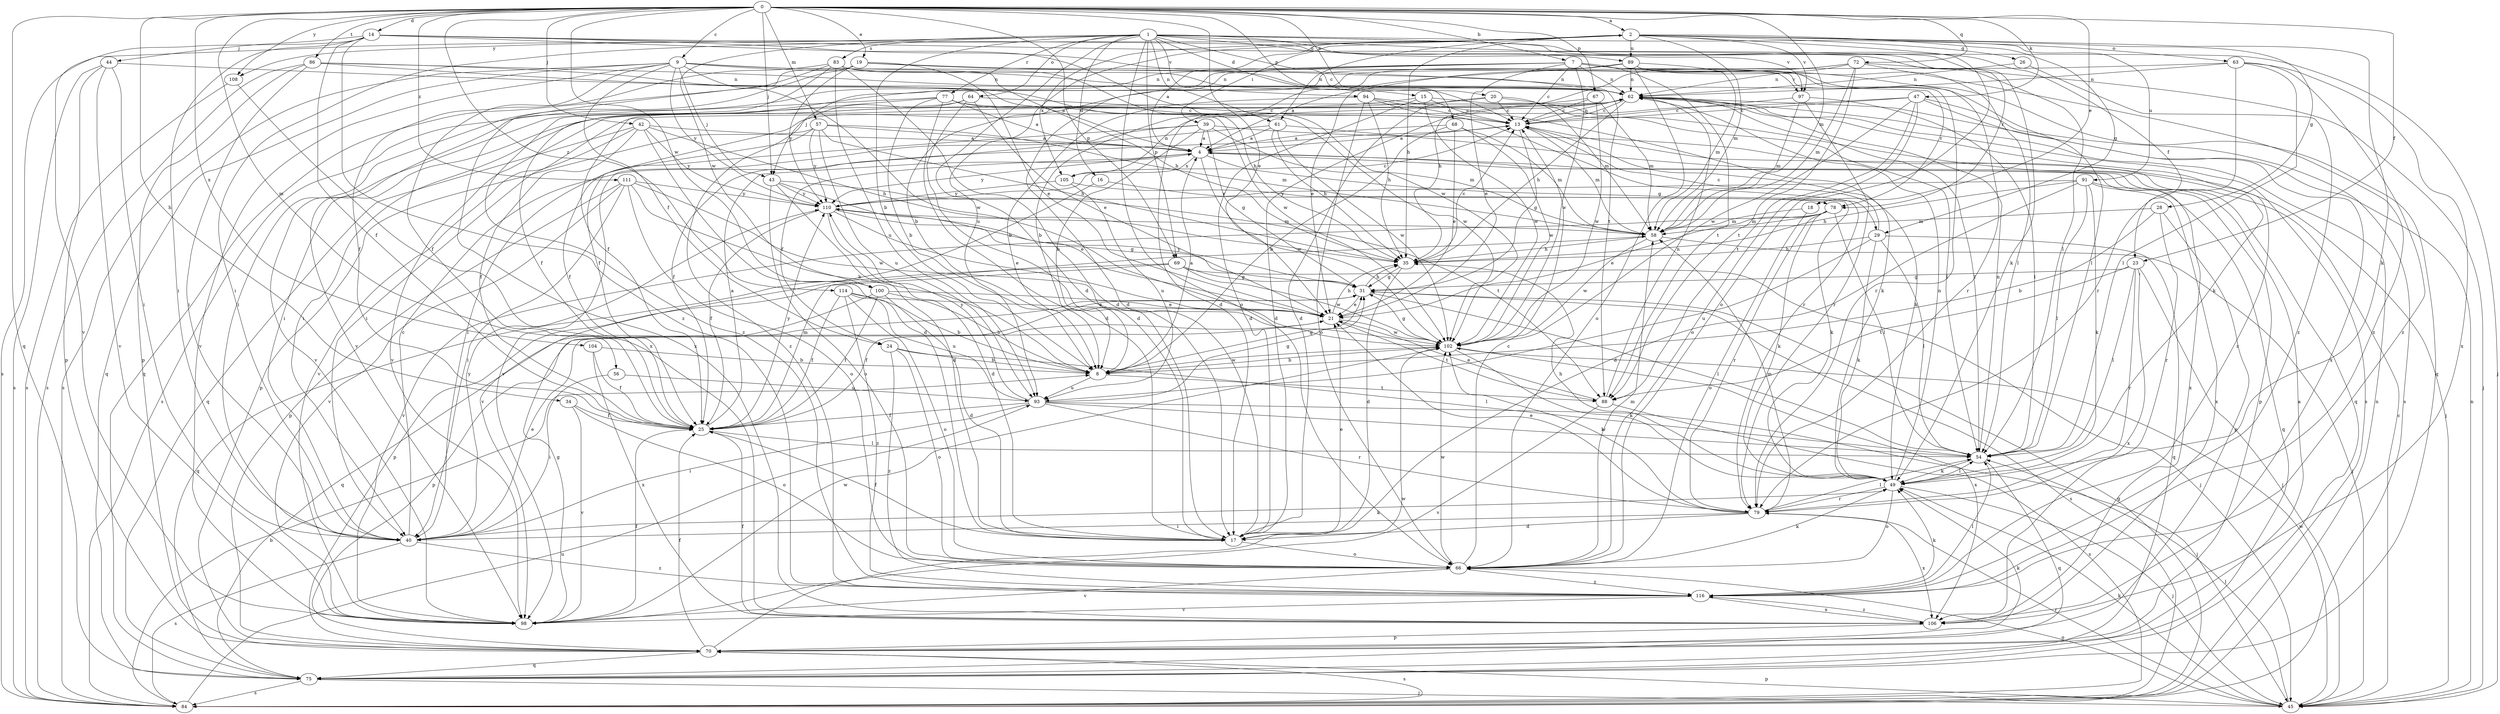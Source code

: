 strict digraph  {
0;
1;
2;
4;
7;
8;
9;
13;
14;
15;
16;
17;
18;
19;
20;
21;
23;
24;
25;
26;
28;
29;
31;
34;
35;
39;
40;
42;
43;
44;
45;
47;
49;
54;
56;
57;
58;
61;
62;
63;
64;
66;
67;
68;
69;
70;
72;
75;
77;
78;
79;
83;
84;
86;
88;
89;
91;
93;
94;
97;
98;
100;
102;
104;
105;
106;
108;
110;
111;
114;
116;
0 -> 2  [label=a];
0 -> 7  [label=b];
0 -> 9  [label=c];
0 -> 14  [label=d];
0 -> 18  [label=e];
0 -> 19  [label=e];
0 -> 20  [label=e];
0 -> 21  [label=e];
0 -> 23  [label=f];
0 -> 34  [label=h];
0 -> 42  [label=j];
0 -> 43  [label=j];
0 -> 47  [label=k];
0 -> 56  [label=m];
0 -> 57  [label=m];
0 -> 58  [label=m];
0 -> 67  [label=p];
0 -> 68  [label=p];
0 -> 69  [label=p];
0 -> 72  [label=q];
0 -> 75  [label=q];
0 -> 86  [label=t];
0 -> 100  [label=w];
0 -> 104  [label=x];
0 -> 108  [label=y];
0 -> 111  [label=z];
0 -> 114  [label=z];
1 -> 8  [label=b];
1 -> 13  [label=c];
1 -> 15  [label=d];
1 -> 16  [label=d];
1 -> 17  [label=d];
1 -> 23  [label=f];
1 -> 49  [label=k];
1 -> 54  [label=l];
1 -> 61  [label=n];
1 -> 63  [label=o];
1 -> 64  [label=o];
1 -> 66  [label=o];
1 -> 69  [label=p];
1 -> 77  [label=r];
1 -> 83  [label=s];
1 -> 84  [label=s];
1 -> 89  [label=u];
1 -> 94  [label=v];
1 -> 97  [label=v];
1 -> 100  [label=w];
1 -> 108  [label=y];
2 -> 26  [label=g];
2 -> 28  [label=g];
2 -> 29  [label=g];
2 -> 35  [label=h];
2 -> 39  [label=i];
2 -> 40  [label=i];
2 -> 49  [label=k];
2 -> 58  [label=m];
2 -> 61  [label=n];
2 -> 66  [label=o];
2 -> 89  [label=u];
2 -> 91  [label=u];
2 -> 93  [label=u];
2 -> 97  [label=v];
2 -> 105  [label=x];
4 -> 2  [label=a];
4 -> 24  [label=f];
4 -> 29  [label=g];
4 -> 70  [label=p];
4 -> 102  [label=w];
4 -> 105  [label=x];
4 -> 106  [label=x];
4 -> 110  [label=y];
7 -> 13  [label=c];
7 -> 17  [label=d];
7 -> 21  [label=e];
7 -> 43  [label=j];
7 -> 54  [label=l];
7 -> 62  [label=n];
7 -> 75  [label=q];
7 -> 88  [label=t];
7 -> 97  [label=v];
7 -> 98  [label=v];
7 -> 102  [label=w];
8 -> 4  [label=a];
8 -> 31  [label=g];
8 -> 88  [label=t];
8 -> 93  [label=u];
8 -> 102  [label=w];
9 -> 24  [label=f];
9 -> 25  [label=f];
9 -> 35  [label=h];
9 -> 43  [label=j];
9 -> 62  [label=n];
9 -> 75  [label=q];
9 -> 78  [label=r];
9 -> 84  [label=s];
9 -> 98  [label=v];
9 -> 102  [label=w];
9 -> 110  [label=y];
13 -> 4  [label=a];
13 -> 31  [label=g];
13 -> 49  [label=k];
13 -> 58  [label=m];
13 -> 62  [label=n];
14 -> 25  [label=f];
14 -> 40  [label=i];
14 -> 44  [label=j];
14 -> 45  [label=j];
14 -> 78  [label=r];
14 -> 88  [label=t];
14 -> 98  [label=v];
14 -> 102  [label=w];
14 -> 116  [label=z];
15 -> 8  [label=b];
15 -> 13  [label=c];
15 -> 17  [label=d];
15 -> 54  [label=l];
15 -> 102  [label=w];
16 -> 78  [label=r];
16 -> 98  [label=v];
17 -> 21  [label=e];
17 -> 25  [label=f];
17 -> 66  [label=o];
18 -> 58  [label=m];
18 -> 66  [label=o];
19 -> 21  [label=e];
19 -> 40  [label=i];
19 -> 62  [label=n];
19 -> 75  [label=q];
19 -> 79  [label=r];
19 -> 110  [label=y];
20 -> 13  [label=c];
20 -> 17  [label=d];
20 -> 40  [label=i];
20 -> 49  [label=k];
20 -> 58  [label=m];
21 -> 35  [label=h];
21 -> 70  [label=p];
21 -> 88  [label=t];
21 -> 102  [label=w];
23 -> 31  [label=g];
23 -> 45  [label=j];
23 -> 54  [label=l];
23 -> 79  [label=r];
23 -> 88  [label=t];
23 -> 106  [label=x];
24 -> 8  [label=b];
24 -> 54  [label=l];
24 -> 66  [label=o];
24 -> 116  [label=z];
25 -> 4  [label=a];
25 -> 54  [label=l];
25 -> 58  [label=m];
25 -> 110  [label=y];
26 -> 62  [label=n];
26 -> 116  [label=z];
28 -> 8  [label=b];
28 -> 58  [label=m];
28 -> 70  [label=p];
28 -> 79  [label=r];
29 -> 13  [label=c];
29 -> 35  [label=h];
29 -> 49  [label=k];
29 -> 54  [label=l];
29 -> 75  [label=q];
29 -> 93  [label=u];
31 -> 21  [label=e];
31 -> 25  [label=f];
31 -> 35  [label=h];
31 -> 54  [label=l];
31 -> 84  [label=s];
31 -> 110  [label=y];
34 -> 25  [label=f];
34 -> 66  [label=o];
34 -> 98  [label=v];
35 -> 13  [label=c];
35 -> 17  [label=d];
35 -> 31  [label=g];
39 -> 4  [label=a];
39 -> 8  [label=b];
39 -> 31  [label=g];
39 -> 40  [label=i];
39 -> 45  [label=j];
39 -> 58  [label=m];
39 -> 98  [label=v];
40 -> 13  [label=c];
40 -> 21  [label=e];
40 -> 49  [label=k];
40 -> 84  [label=s];
40 -> 110  [label=y];
40 -> 116  [label=z];
42 -> 4  [label=a];
42 -> 17  [label=d];
42 -> 25  [label=f];
42 -> 35  [label=h];
42 -> 75  [label=q];
42 -> 98  [label=v];
42 -> 110  [label=y];
43 -> 17  [label=d];
43 -> 21  [label=e];
43 -> 66  [label=o];
43 -> 88  [label=t];
43 -> 110  [label=y];
44 -> 40  [label=i];
44 -> 62  [label=n];
44 -> 70  [label=p];
44 -> 84  [label=s];
44 -> 98  [label=v];
45 -> 13  [label=c];
45 -> 49  [label=k];
45 -> 54  [label=l];
45 -> 62  [label=n];
45 -> 66  [label=o];
45 -> 70  [label=p];
45 -> 79  [label=r];
45 -> 102  [label=w];
47 -> 13  [label=c];
47 -> 40  [label=i];
47 -> 66  [label=o];
47 -> 84  [label=s];
47 -> 88  [label=t];
47 -> 102  [label=w];
47 -> 106  [label=x];
49 -> 35  [label=h];
49 -> 45  [label=j];
49 -> 54  [label=l];
49 -> 62  [label=n];
49 -> 66  [label=o];
49 -> 79  [label=r];
54 -> 49  [label=k];
54 -> 62  [label=n];
54 -> 75  [label=q];
56 -> 40  [label=i];
56 -> 93  [label=u];
57 -> 4  [label=a];
57 -> 25  [label=f];
57 -> 35  [label=h];
57 -> 58  [label=m];
57 -> 70  [label=p];
57 -> 93  [label=u];
57 -> 110  [label=y];
58 -> 35  [label=h];
58 -> 45  [label=j];
58 -> 102  [label=w];
61 -> 4  [label=a];
61 -> 25  [label=f];
61 -> 35  [label=h];
61 -> 75  [label=q];
61 -> 102  [label=w];
62 -> 13  [label=c];
62 -> 17  [label=d];
62 -> 25  [label=f];
62 -> 35  [label=h];
62 -> 54  [label=l];
62 -> 84  [label=s];
62 -> 98  [label=v];
62 -> 116  [label=z];
63 -> 25  [label=f];
63 -> 54  [label=l];
63 -> 62  [label=n];
63 -> 79  [label=r];
63 -> 106  [label=x];
63 -> 116  [label=z];
64 -> 13  [label=c];
64 -> 17  [label=d];
64 -> 21  [label=e];
64 -> 98  [label=v];
64 -> 116  [label=z];
66 -> 13  [label=c];
66 -> 49  [label=k];
66 -> 58  [label=m];
66 -> 98  [label=v];
66 -> 102  [label=w];
66 -> 116  [label=z];
67 -> 13  [label=c];
67 -> 40  [label=i];
67 -> 58  [label=m];
67 -> 102  [label=w];
68 -> 4  [label=a];
68 -> 8  [label=b];
68 -> 21  [label=e];
68 -> 58  [label=m];
68 -> 102  [label=w];
69 -> 31  [label=g];
69 -> 45  [label=j];
69 -> 70  [label=p];
69 -> 75  [label=q];
69 -> 102  [label=w];
70 -> 4  [label=a];
70 -> 25  [label=f];
70 -> 49  [label=k];
70 -> 75  [label=q];
70 -> 84  [label=s];
70 -> 102  [label=w];
72 -> 4  [label=a];
72 -> 35  [label=h];
72 -> 45  [label=j];
72 -> 58  [label=m];
72 -> 62  [label=n];
72 -> 88  [label=t];
72 -> 116  [label=z];
75 -> 45  [label=j];
75 -> 84  [label=s];
77 -> 4  [label=a];
77 -> 8  [label=b];
77 -> 13  [label=c];
77 -> 17  [label=d];
77 -> 25  [label=f];
77 -> 84  [label=s];
77 -> 102  [label=w];
78 -> 21  [label=e];
78 -> 49  [label=k];
78 -> 54  [label=l];
78 -> 58  [label=m];
78 -> 79  [label=r];
78 -> 98  [label=v];
79 -> 17  [label=d];
79 -> 21  [label=e];
79 -> 40  [label=i];
79 -> 54  [label=l];
79 -> 58  [label=m];
79 -> 102  [label=w];
79 -> 106  [label=x];
83 -> 17  [label=d];
83 -> 25  [label=f];
83 -> 35  [label=h];
83 -> 62  [label=n];
83 -> 93  [label=u];
83 -> 106  [label=x];
83 -> 116  [label=z];
84 -> 8  [label=b];
84 -> 31  [label=g];
84 -> 62  [label=n];
84 -> 93  [label=u];
86 -> 4  [label=a];
86 -> 40  [label=i];
86 -> 62  [label=n];
86 -> 70  [label=p];
86 -> 84  [label=s];
86 -> 102  [label=w];
88 -> 21  [label=e];
88 -> 62  [label=n];
88 -> 84  [label=s];
88 -> 98  [label=v];
89 -> 8  [label=b];
89 -> 17  [label=d];
89 -> 21  [label=e];
89 -> 54  [label=l];
89 -> 58  [label=m];
89 -> 62  [label=n];
89 -> 66  [label=o];
89 -> 79  [label=r];
91 -> 17  [label=d];
91 -> 35  [label=h];
91 -> 49  [label=k];
91 -> 54  [label=l];
91 -> 75  [label=q];
91 -> 106  [label=x];
91 -> 110  [label=y];
93 -> 25  [label=f];
93 -> 31  [label=g];
93 -> 40  [label=i];
93 -> 45  [label=j];
93 -> 54  [label=l];
93 -> 79  [label=r];
93 -> 110  [label=y];
94 -> 8  [label=b];
94 -> 13  [label=c];
94 -> 35  [label=h];
94 -> 49  [label=k];
94 -> 66  [label=o];
94 -> 79  [label=r];
97 -> 13  [label=c];
97 -> 54  [label=l];
97 -> 58  [label=m];
97 -> 79  [label=r];
98 -> 25  [label=f];
98 -> 31  [label=g];
98 -> 102  [label=w];
100 -> 8  [label=b];
100 -> 17  [label=d];
100 -> 21  [label=e];
100 -> 25  [label=f];
100 -> 75  [label=q];
102 -> 8  [label=b];
102 -> 31  [label=g];
102 -> 49  [label=k];
102 -> 106  [label=x];
104 -> 8  [label=b];
104 -> 25  [label=f];
104 -> 106  [label=x];
105 -> 49  [label=k];
105 -> 62  [label=n];
105 -> 93  [label=u];
105 -> 110  [label=y];
106 -> 25  [label=f];
106 -> 70  [label=p];
106 -> 116  [label=z];
108 -> 84  [label=s];
108 -> 106  [label=x];
110 -> 13  [label=c];
110 -> 17  [label=d];
110 -> 21  [label=e];
110 -> 25  [label=f];
110 -> 31  [label=g];
110 -> 58  [label=m];
111 -> 8  [label=b];
111 -> 40  [label=i];
111 -> 66  [label=o];
111 -> 70  [label=p];
111 -> 98  [label=v];
111 -> 102  [label=w];
111 -> 110  [label=y];
114 -> 8  [label=b];
114 -> 21  [label=e];
114 -> 25  [label=f];
114 -> 66  [label=o];
114 -> 93  [label=u];
114 -> 116  [label=z];
116 -> 49  [label=k];
116 -> 54  [label=l];
116 -> 98  [label=v];
116 -> 106  [label=x];
}
